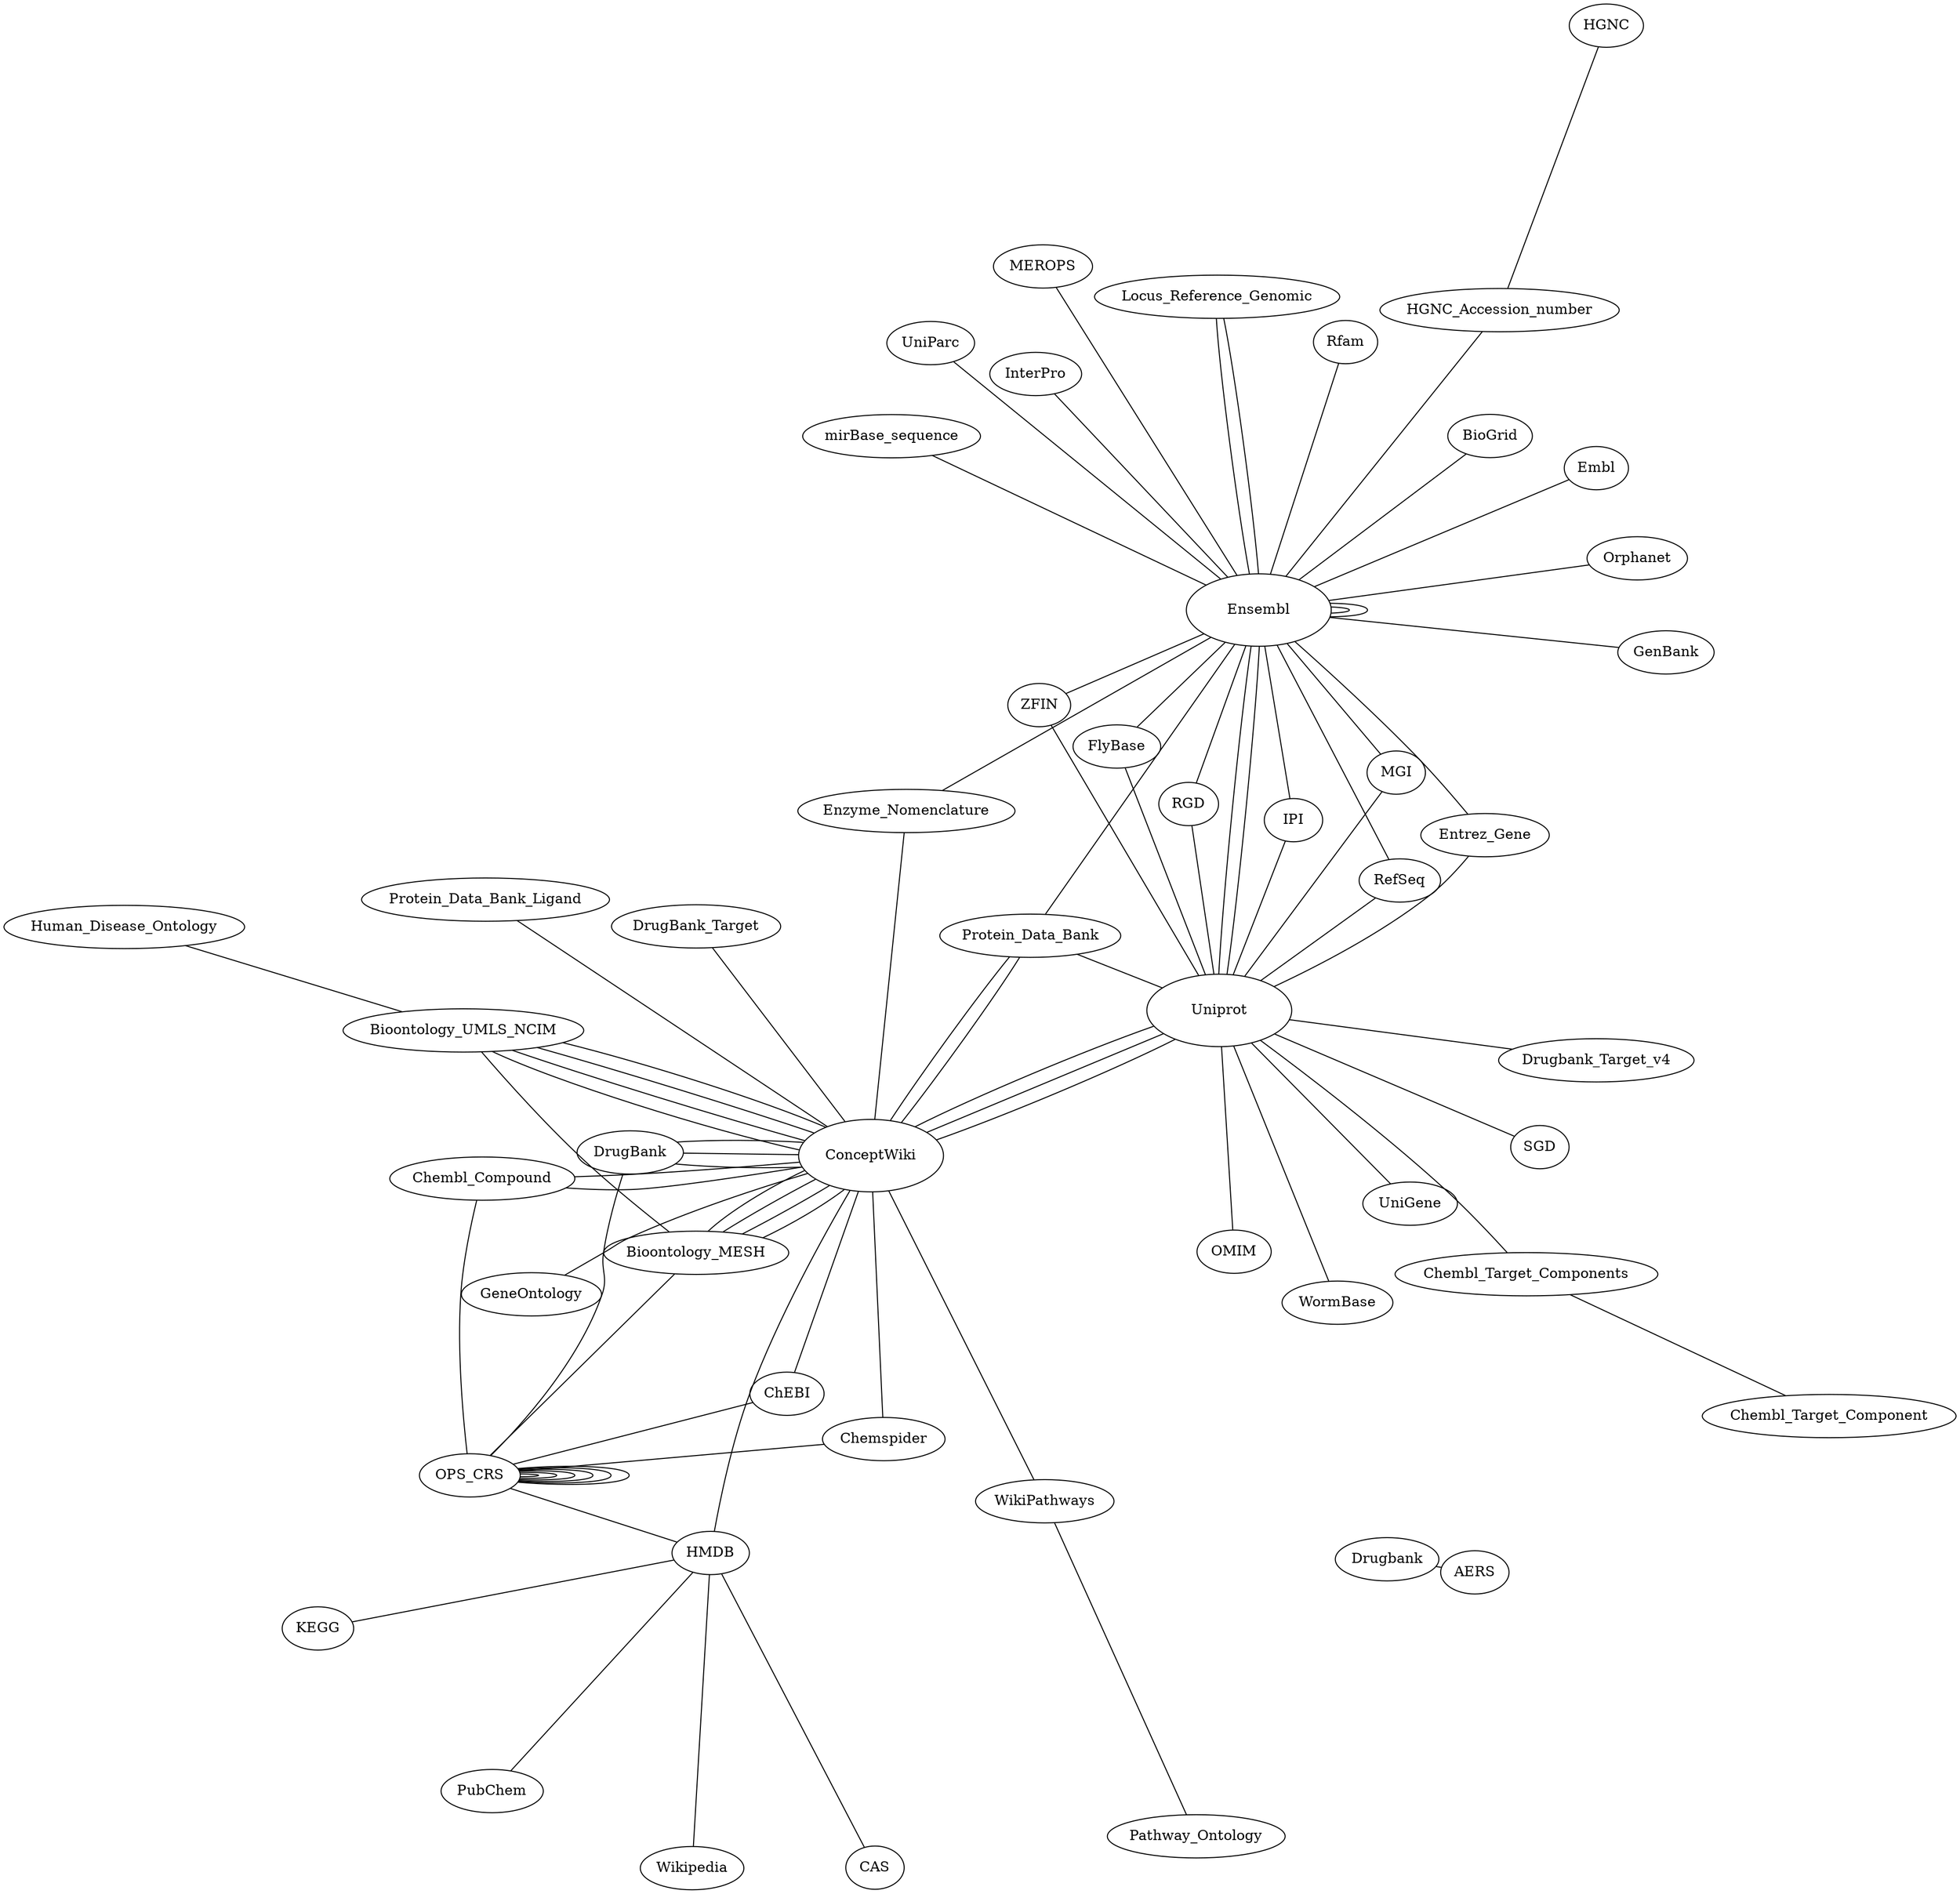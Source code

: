 graph ims{ 
layout="neato"
overlap="false"
splines=true;

sep="+1"
node[width=2, height=1];
ConceptWiki; Ensembl; Uniprot;
node[width=0.8, height=0.6];

Drugbank--AERS
HMDB--CAS
HMDB--KEGG
HMDB--PubChem
HMDB--Wikipedia
Chembl_Target_Components--Chembl_Target_Component
ConceptWiki--ChEBI
ConceptWiki--HMDB
ConceptWiki--Chembl_Compound
ConceptWiki--Chembl_Compound
ConceptWiki--Chemspider
ConceptWiki--DrugBank
ConceptWiki--DrugBank
ConceptWiki--DrugBank
ConceptWiki--DrugBank_Target
ConceptWiki--Enzyme_Nomenclature
ConceptWiki--Bioontology_MESH
ConceptWiki--Bioontology_MESH
ConceptWiki--Bioontology_MESH
ConceptWiki--Bioontology_MESH
ConceptWiki--Bioontology_UMLS_NCIM
ConceptWiki--Bioontology_UMLS_NCIM
ConceptWiki--Bioontology_UMLS_NCIM
ConceptWiki--Bioontology_UMLS_NCIM
ConceptWiki--Protein_Data_Bank
ConceptWiki--Protein_Data_Bank
ConceptWiki--Protein_Data_Bank_Ligand
ConceptWiki--Uniprot
ConceptWiki--Uniprot
ConceptWiki--Uniprot
ConceptWiki--GeneOntology
ConceptWiki--WikiPathways
Ensembl--BioGrid
Ensembl--Enzyme_Nomenclature
Ensembl--Embl
Ensembl--Ensembl
Ensembl--Ensembl
Ensembl--FlyBase
Ensembl--GenBank
Ensembl--HGNC_Accession_number
Ensembl--InterPro
Ensembl--IPI
Ensembl--Entrez_Gene
Ensembl--Locus_Reference_Genomic
Ensembl--Locus_Reference_Genomic
Ensembl--MGI
Ensembl--mirBase_sequence
Ensembl--MEROPS
Ensembl--Orphanet
Ensembl--Protein_Data_Bank
Ensembl--RefSeq
Ensembl--RGD
Ensembl--Rfam
Ensembl--Uniprot
Ensembl--UniParc
Ensembl--ZFIN
HGNC_Accession_number--HGNC
Bioontology_UMLS_NCIM--Human_Disease_Ontology
Bioontology_UMLS_NCIM--Bioontology_MESH
OPS_CRS--ChEBI
OPS_CRS--HMDB
OPS_CRS--Chembl_Compound
OPS_CRS--Chemspider
OPS_CRS--DrugBank
OPS_CRS--Bioontology_MESH
OPS_CRS--OPS_CRS
OPS_CRS--OPS_CRS
OPS_CRS--OPS_CRS
OPS_CRS--OPS_CRS
OPS_CRS--OPS_CRS
OPS_CRS--OPS_CRS
Uniprot--Drugbank_Target_v4
Uniprot--Chembl_Target_Components
Uniprot--SGD
Uniprot--Ensembl
Uniprot--FlyBase
Uniprot--IPI
Uniprot--Entrez_Gene
Uniprot--MGI
Uniprot--OMIM
Uniprot--Protein_Data_Bank
Uniprot--RefSeq
Uniprot--RGD
Uniprot--UniGene
Uniprot--WormBase
Uniprot--ZFIN
WikiPathways--Pathway_Ontology
}
